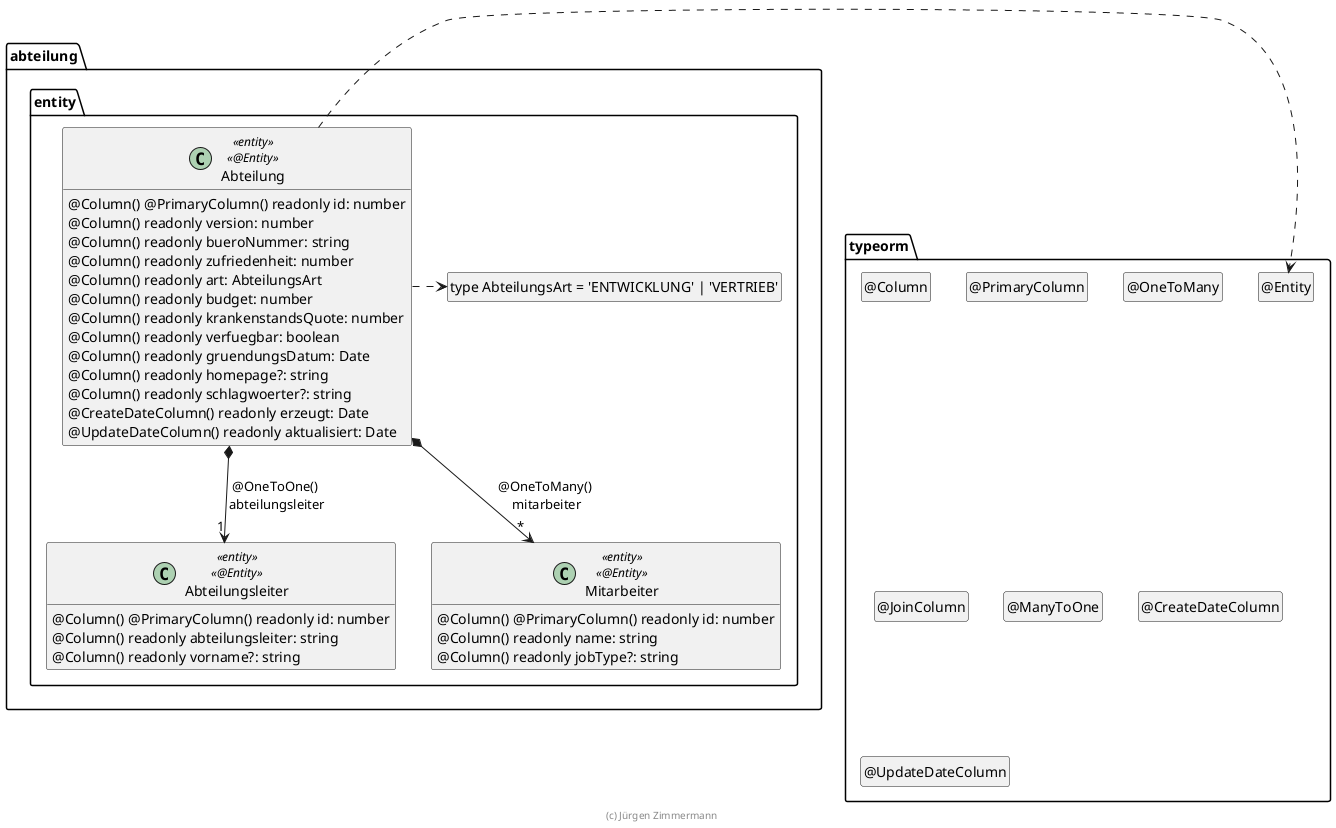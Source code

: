 ' Copyright (C) 2019 - present Juergen Zimmermann, Hochschule Karlsruhe
'
' This program is free software: you can redistribute it and/or modify
' it under the terms of the GNU General Public License as published by
' the Free Software Foundation, either version 3 of the License, or
' (at your option) any later version.
'
' This program is distributed in the hope that it will be useful,
' but WITHOUT ANY WARRANTY; without even the implied warranty of
' MERCHANTABILITY or FITNESS FOR A PARTICULAR PURPOSE.  See the
' GNU General Public License for more details.
'
' You should have received a copy of the GNU General Public License
' along with this program.  If not, see <https://www.gnu.org/licenses/>.

' Preview durch <Alt>d

@startuml Entity

package typeorm {
  class "@Entity" as Entity
  hide Entity circle
  class "@Column" as Column
  hide Column circle
  class "@PrimaryColumn" as PrimaryColumn
  hide PrimaryColumn circle
  class "@OneToMany" as OneToMany
  hide OneToMany circle
  class "@JoinColumn" as JoinColumn
  hide JoinColumn circle
  class "@ManyToOne" as ManyToOne
  hide ManyToOne circle
  class "@CreateDateColumn" as CreateDateColumn
  hide CreateDateColumn circle
  class "@UpdateDateColumn" as UpdateDateColumn
  hide UpdateDateColumn circle
}

package abteilung.entity {
  class "type AbteilungsArt = 'ENTWICKLUNG' | 'VERTRIEB'" as AbteilungsArt
  hide AbteilungsArt circle

  class Abteilung <<entity>> <<@Entity>> {
    @Column() @PrimaryColumn() readonly id: number
    @Column() readonly version: number
    @Column() readonly bueroNummer: string
    @Column() readonly zufriedenheit: number
    @Column() readonly art: AbteilungsArt
    @Column() readonly budget: number
    @Column() readonly krankenstandsQuote: number
    @Column() readonly verfuegbar: boolean
    @Column() readonly gruendungsDatum: Date
    @Column() readonly homepage?: string
    @Column() readonly schlagwoerter?: string
    @CreateDateColumn() readonly erzeugt: Date
    @UpdateDateColumn() readonly aktualisiert: Date
  }

  class Abteilungsleiter <<entity>> <<@Entity>> {
    @Column() @PrimaryColumn() readonly id: number
    @Column() readonly abteilungsleiter: string
    @Column() readonly vorname?: string
  }

  class Mitarbeiter <<entity>> <<@Entity>> {
    @Column() @PrimaryColumn() readonly id: number
    @Column() readonly name: string
    @Column() readonly jobType?: string
  }

  Abteilung *--> "1" Abteilungsleiter : @OneToOne() \nabteilungsleiter
  Abteilung *--> "*" Mitarbeiter : @OneToMany() \nmitarbeiter

  Abteilung .right.> Entity
  Abteilung .right.> AbteilungsArt
}

hide empty members

footer (c) Jürgen Zimmermann

@enduml
